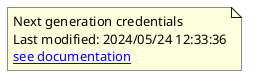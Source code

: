 @startuml version
note as version
    Next generation credentials
    Last modified: 2024/05/24 12:33:36
    [[https://www.zotero.org/groups/5541646/nextgencredentials{Zotero} see documentation]]
end note
@enduml